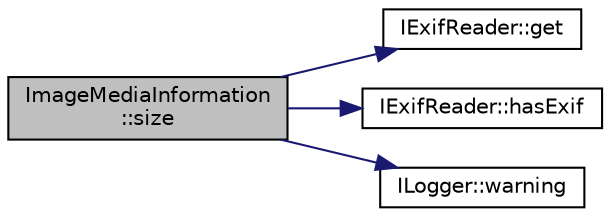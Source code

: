 digraph "ImageMediaInformation::size"
{
 // LATEX_PDF_SIZE
  edge [fontname="Helvetica",fontsize="10",labelfontname="Helvetica",labelfontsize="10"];
  node [fontname="Helvetica",fontsize="10",shape=record];
  rankdir="LR";
  Node1 [label="ImageMediaInformation\l::size",height=0.2,width=0.4,color="black", fillcolor="grey75", style="filled", fontcolor="black",tooltip=" "];
  Node1 -> Node2 [color="midnightblue",fontsize="10",style="solid",fontname="Helvetica"];
  Node2 [label="IExifReader::get",height=0.2,width=0.4,color="black", fillcolor="white", style="filled",URL="$struct_i_exif_reader.html#a54fc0a8ecb125a37397a66a98e773f46",tooltip=" "];
  Node1 -> Node3 [color="midnightblue",fontsize="10",style="solid",fontname="Helvetica"];
  Node3 [label="IExifReader::hasExif",height=0.2,width=0.4,color="black", fillcolor="white", style="filled",URL="$struct_i_exif_reader.html#a4a6e8265090df7975287140b5ce2ee8a",tooltip=" "];
  Node1 -> Node4 [color="midnightblue",fontsize="10",style="solid",fontname="Helvetica"];
  Node4 [label="ILogger::warning",height=0.2,width=0.4,color="black", fillcolor="white", style="filled",URL="$struct_i_logger.html#ae33bf026a2c928af4befa8903be0417d",tooltip=" "];
}
